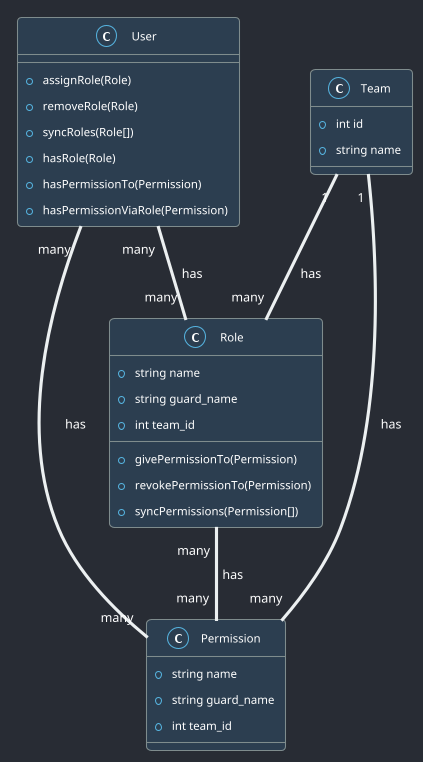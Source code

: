 
@startuml Permission Structure Dark (Dark Mode)

' Dark mode theme
!theme cyborg
skinparam backgroundColor #282c34
skinparam ArrowColor #ecf0f1
skinparam shadowing false
skinparam DefaultFontColor #FFFFFF

' Define styles for classes
skinparam class {
    BackgroundColor #2c3e50
    BorderColor #7f8c8d
    FontColor #FFFFFF
}

skinparam interface {
    BackgroundColor #34495e
    BorderColor #7f8c8d
    FontColor #FFFFFF
}


    class Permission {

        +string name
        +string guard_name
        +int team_id
    
}
    
    class Role {

        +string name
        +string guard_name
        +int team_id
        +givePermissionTo(Permission)
        +revokePermissionTo(Permission)
        +syncPermissions(Permission[])
    
}
    
    class User {

        +assignRole(Role)
        +removeRole(Role)
        +syncRoles(Role[])
        +hasRole(Role)
        +hasPermissionTo(Permission)
        +hasPermissionViaRole(Permission)
    
}
    
    class Team {

        +int id
        +string name
    
}
    
    Role "many" -- "many" Permission : has
    User "many" -- "many" Role : has
    User "many" -- "many" Permission : has
    Team "1" -- "many" Role : has
    Team "1" -- "many" Permission : has
@enduml